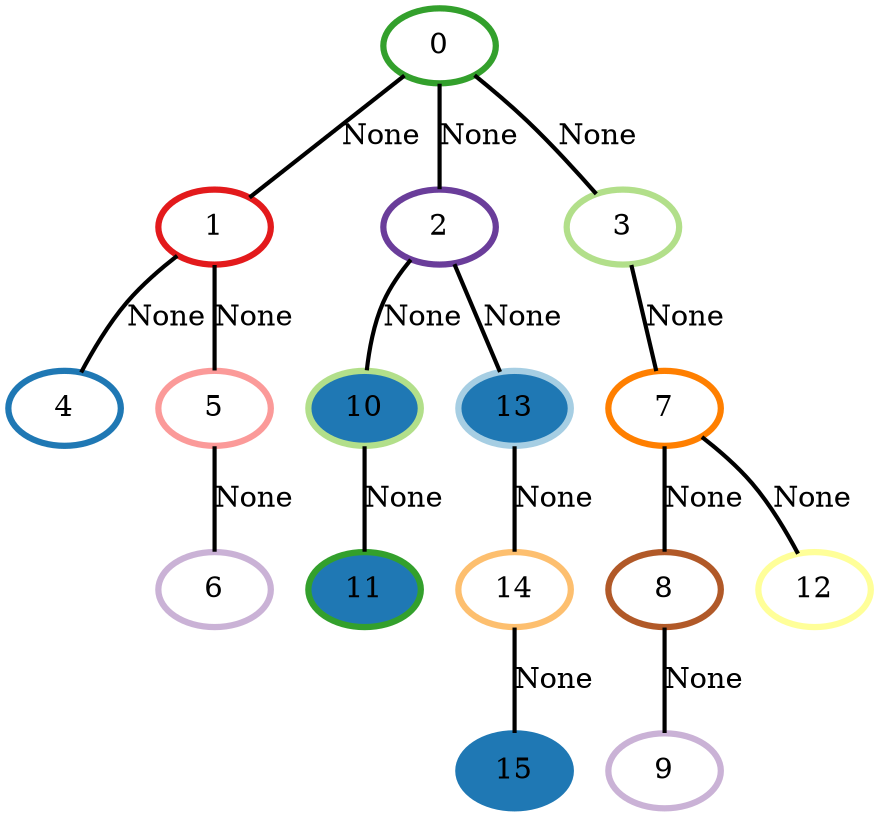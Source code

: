 graph G {
    0 [penwidth=3,label="0",color=4, colorscheme=paired12]
    1 [penwidth=3,label="1",color=6, colorscheme=paired12]
    2 [penwidth=3,label="2",color=10, colorscheme=paired12]
    3 [penwidth=3,label="3",color=3, colorscheme=paired12]
    4 [penwidth=3,label="4",color=2, colorscheme=paired12]
    5 [penwidth=3,label="5",color=5, colorscheme=paired12]
    6 [penwidth=3,label="6",color=9, colorscheme=paired12]
    7 [penwidth=3,label="7",color=8, colorscheme=paired12]
    8 [penwidth=3,label="8",color=12, colorscheme=paired12]
    9 [penwidth=3,label="9",color=9, colorscheme=paired12]
    10 [penwidth=3,label="10",color=3, colorscheme=paired12,style=filled,fillcolor=2]
    11 [penwidth=3,label="11",color=4, colorscheme=paired12,style=filled,fillcolor=2]
    12 [penwidth=3,label="12",color=11, colorscheme=paired12]
    13 [penwidth=3,label="13",color=1, colorscheme=paired12,style=filled,fillcolor=2]
    14 [penwidth=3,label="14",color=7, colorscheme=paired12]
    15 [penwidth=3,label="15",color=2, colorscheme=paired12,style=filled,fillcolor=2]

    0--1 [penwidth=2,label="None"]
    1--4 [penwidth=2,label="None"]
    1--5 [penwidth=2,label="None"]
    5--6 [penwidth=2,label="None"]
    0--2 [penwidth=2,label="None"]
    2--10 [penwidth=2,label="None"]
    2--13 [penwidth=2,label="None"]
    10--11 [penwidth=2,label="None"]
    13--14 [penwidth=2,label="None"]
    14--15 [penwidth=2,label="None"]
    0--3 [penwidth=2,label="None"]
    3--7 [penwidth=2,label="None"]
    7--8 [penwidth=2,label="None"]
    7--12 [penwidth=2,label="None"]
    8--9 [penwidth=2,label="None"]
}